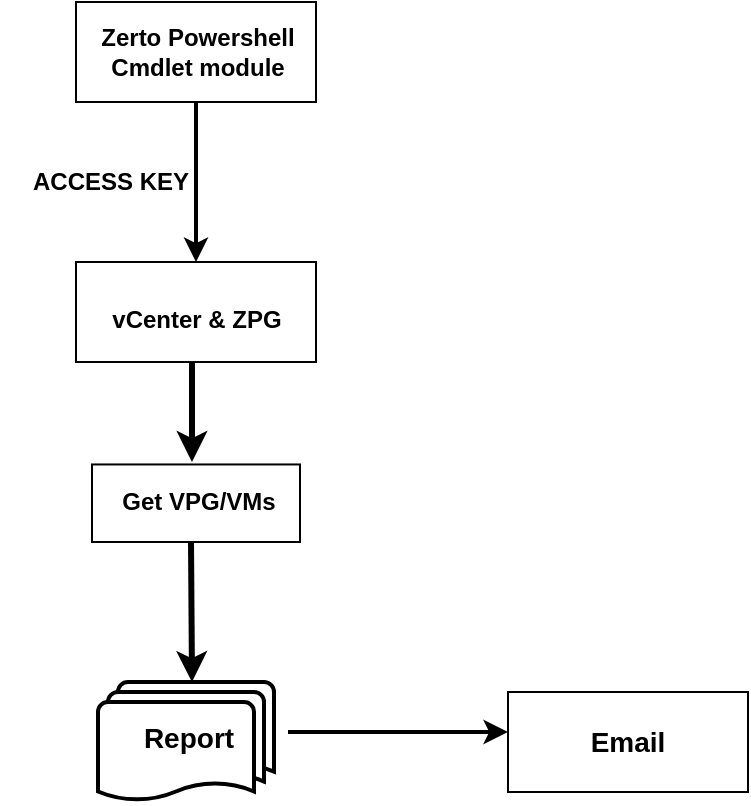 <mxfile version="20.5.3" type="github">
  <diagram id="R7Zz-geVTDIN7evffqvn" name="Page-1">
    <mxGraphModel dx="1106" dy="585" grid="1" gridSize="10" guides="1" tooltips="1" connect="1" arrows="1" fold="1" page="1" pageScale="1" pageWidth="850" pageHeight="1100" math="0" shadow="0">
      <root>
        <mxCell id="0" />
        <mxCell id="1" parent="0" />
        <mxCell id="8zN6yLC4QcvbWOYnEITf-1" value="" style="rounded=0;whiteSpace=wrap;html=1;" vertex="1" parent="1">
          <mxGeometry x="112" y="50" width="120" height="50" as="geometry" />
        </mxCell>
        <mxCell id="8zN6yLC4QcvbWOYnEITf-2" value="" style="rounded=0;whiteSpace=wrap;html=1;" vertex="1" parent="1">
          <mxGeometry x="112" y="180" width="120" height="50" as="geometry" />
        </mxCell>
        <mxCell id="8zN6yLC4QcvbWOYnEITf-5" value="&lt;b&gt;Zerto Powershell Cmdlet module&lt;/b&gt;" style="text;html=1;strokeColor=none;fillColor=none;align=center;verticalAlign=middle;whiteSpace=wrap;rounded=0;fontSize=12;" vertex="1" parent="1">
          <mxGeometry x="122" y="60" width="102" height="30" as="geometry" />
        </mxCell>
        <mxCell id="8zN6yLC4QcvbWOYnEITf-6" value="" style="endArrow=classic;html=1;rounded=0;fontSize=12;exitX=0.5;exitY=1;exitDx=0;exitDy=0;strokeWidth=2;" edge="1" parent="1" source="8zN6yLC4QcvbWOYnEITf-1">
          <mxGeometry width="50" height="50" relative="1" as="geometry">
            <mxPoint x="472" y="240" as="sourcePoint" />
            <mxPoint x="172" y="180" as="targetPoint" />
          </mxGeometry>
        </mxCell>
        <mxCell id="8zN6yLC4QcvbWOYnEITf-10" value="&lt;font style=&quot;font-size: 12px;&quot;&gt;ACCESS KEY&lt;/font&gt;" style="text;strokeColor=none;fillColor=none;html=1;fontSize=24;fontStyle=1;verticalAlign=middle;align=center;" vertex="1" parent="1">
          <mxGeometry x="74" y="110" width="110" height="51.23" as="geometry" />
        </mxCell>
        <mxCell id="8zN6yLC4QcvbWOYnEITf-11" value="&lt;div style=&quot;text-align: justify;&quot;&gt;&lt;span style=&quot;font-size: 12px;&quot;&gt;vCenter &amp;amp; ZPG&lt;/span&gt;&lt;/div&gt;" style="text;strokeColor=none;fillColor=none;html=1;fontSize=24;fontStyle=1;verticalAlign=middle;align=center;" vertex="1" parent="1">
          <mxGeometry x="122" y="190" width="100" height="30" as="geometry" />
        </mxCell>
        <mxCell id="8zN6yLC4QcvbWOYnEITf-17" value="" style="rounded=0;whiteSpace=wrap;html=1;" vertex="1" parent="1">
          <mxGeometry x="120" y="281.23" width="104" height="38.77" as="geometry" />
        </mxCell>
        <mxCell id="8zN6yLC4QcvbWOYnEITf-18" value="&lt;div style=&quot;text-align: justify;&quot;&gt;&lt;span style=&quot;font-size: 12px;&quot;&gt;Get VPG/VMs&lt;/span&gt;&lt;/div&gt;" style="text;strokeColor=none;fillColor=none;html=1;fontSize=24;fontStyle=1;verticalAlign=middle;align=center;" vertex="1" parent="1">
          <mxGeometry x="118" y="270" width="110" height="51.23" as="geometry" />
        </mxCell>
        <mxCell id="8zN6yLC4QcvbWOYnEITf-19" value="" style="endArrow=classic;html=1;rounded=0;fontSize=12;strokeWidth=3;" edge="1" parent="1">
          <mxGeometry width="50" height="50" relative="1" as="geometry">
            <mxPoint x="170" y="230" as="sourcePoint" />
            <mxPoint x="170" y="280" as="targetPoint" />
          </mxGeometry>
        </mxCell>
        <mxCell id="8zN6yLC4QcvbWOYnEITf-25" value="" style="strokeWidth=2;html=1;shape=mxgraph.flowchart.multi-document;whiteSpace=wrap;fontSize=14;fontColor=#000000;" vertex="1" parent="1">
          <mxGeometry x="123" y="390" width="88" height="60" as="geometry" />
        </mxCell>
        <mxCell id="8zN6yLC4QcvbWOYnEITf-28" value="&lt;font style=&quot;font-size: 14px;&quot; color=&quot;#000000&quot;&gt;Report&lt;/font&gt;" style="text;strokeColor=none;fillColor=none;html=1;fontSize=24;fontStyle=1;verticalAlign=middle;align=center;fontColor=#0000FF;" vertex="1" parent="1">
          <mxGeometry x="118" y="395" width="100" height="40" as="geometry" />
        </mxCell>
        <mxCell id="8zN6yLC4QcvbWOYnEITf-39" value="" style="endArrow=classic;html=1;rounded=0;strokeWidth=2;fontSize=14;fontColor=#000000;exitX=1;exitY=0.5;exitDx=0;exitDy=0;" edge="1" parent="1" source="8zN6yLC4QcvbWOYnEITf-28">
          <mxGeometry width="50" height="50" relative="1" as="geometry">
            <mxPoint x="408" y="435" as="sourcePoint" />
            <mxPoint x="328" y="415" as="targetPoint" />
          </mxGeometry>
        </mxCell>
        <mxCell id="8zN6yLC4QcvbWOYnEITf-40" value="" style="rounded=0;whiteSpace=wrap;html=1;" vertex="1" parent="1">
          <mxGeometry x="328" y="395" width="120" height="50" as="geometry" />
        </mxCell>
        <mxCell id="8zN6yLC4QcvbWOYnEITf-41" value="&lt;b&gt;Email&lt;/b&gt;" style="text;html=1;strokeColor=none;fillColor=none;align=center;verticalAlign=middle;whiteSpace=wrap;rounded=0;dashed=1;dashPattern=1 4;fontSize=14;fontColor=#000000;" vertex="1" parent="1">
          <mxGeometry x="358" y="405" width="60" height="30" as="geometry" />
        </mxCell>
        <mxCell id="8zN6yLC4QcvbWOYnEITf-51" value="" style="endArrow=classic;html=1;rounded=0;fontSize=12;strokeWidth=3;" edge="1" parent="1">
          <mxGeometry width="50" height="50" relative="1" as="geometry">
            <mxPoint x="169.5" y="320" as="sourcePoint" />
            <mxPoint x="170" y="390" as="targetPoint" />
          </mxGeometry>
        </mxCell>
      </root>
    </mxGraphModel>
  </diagram>
</mxfile>
